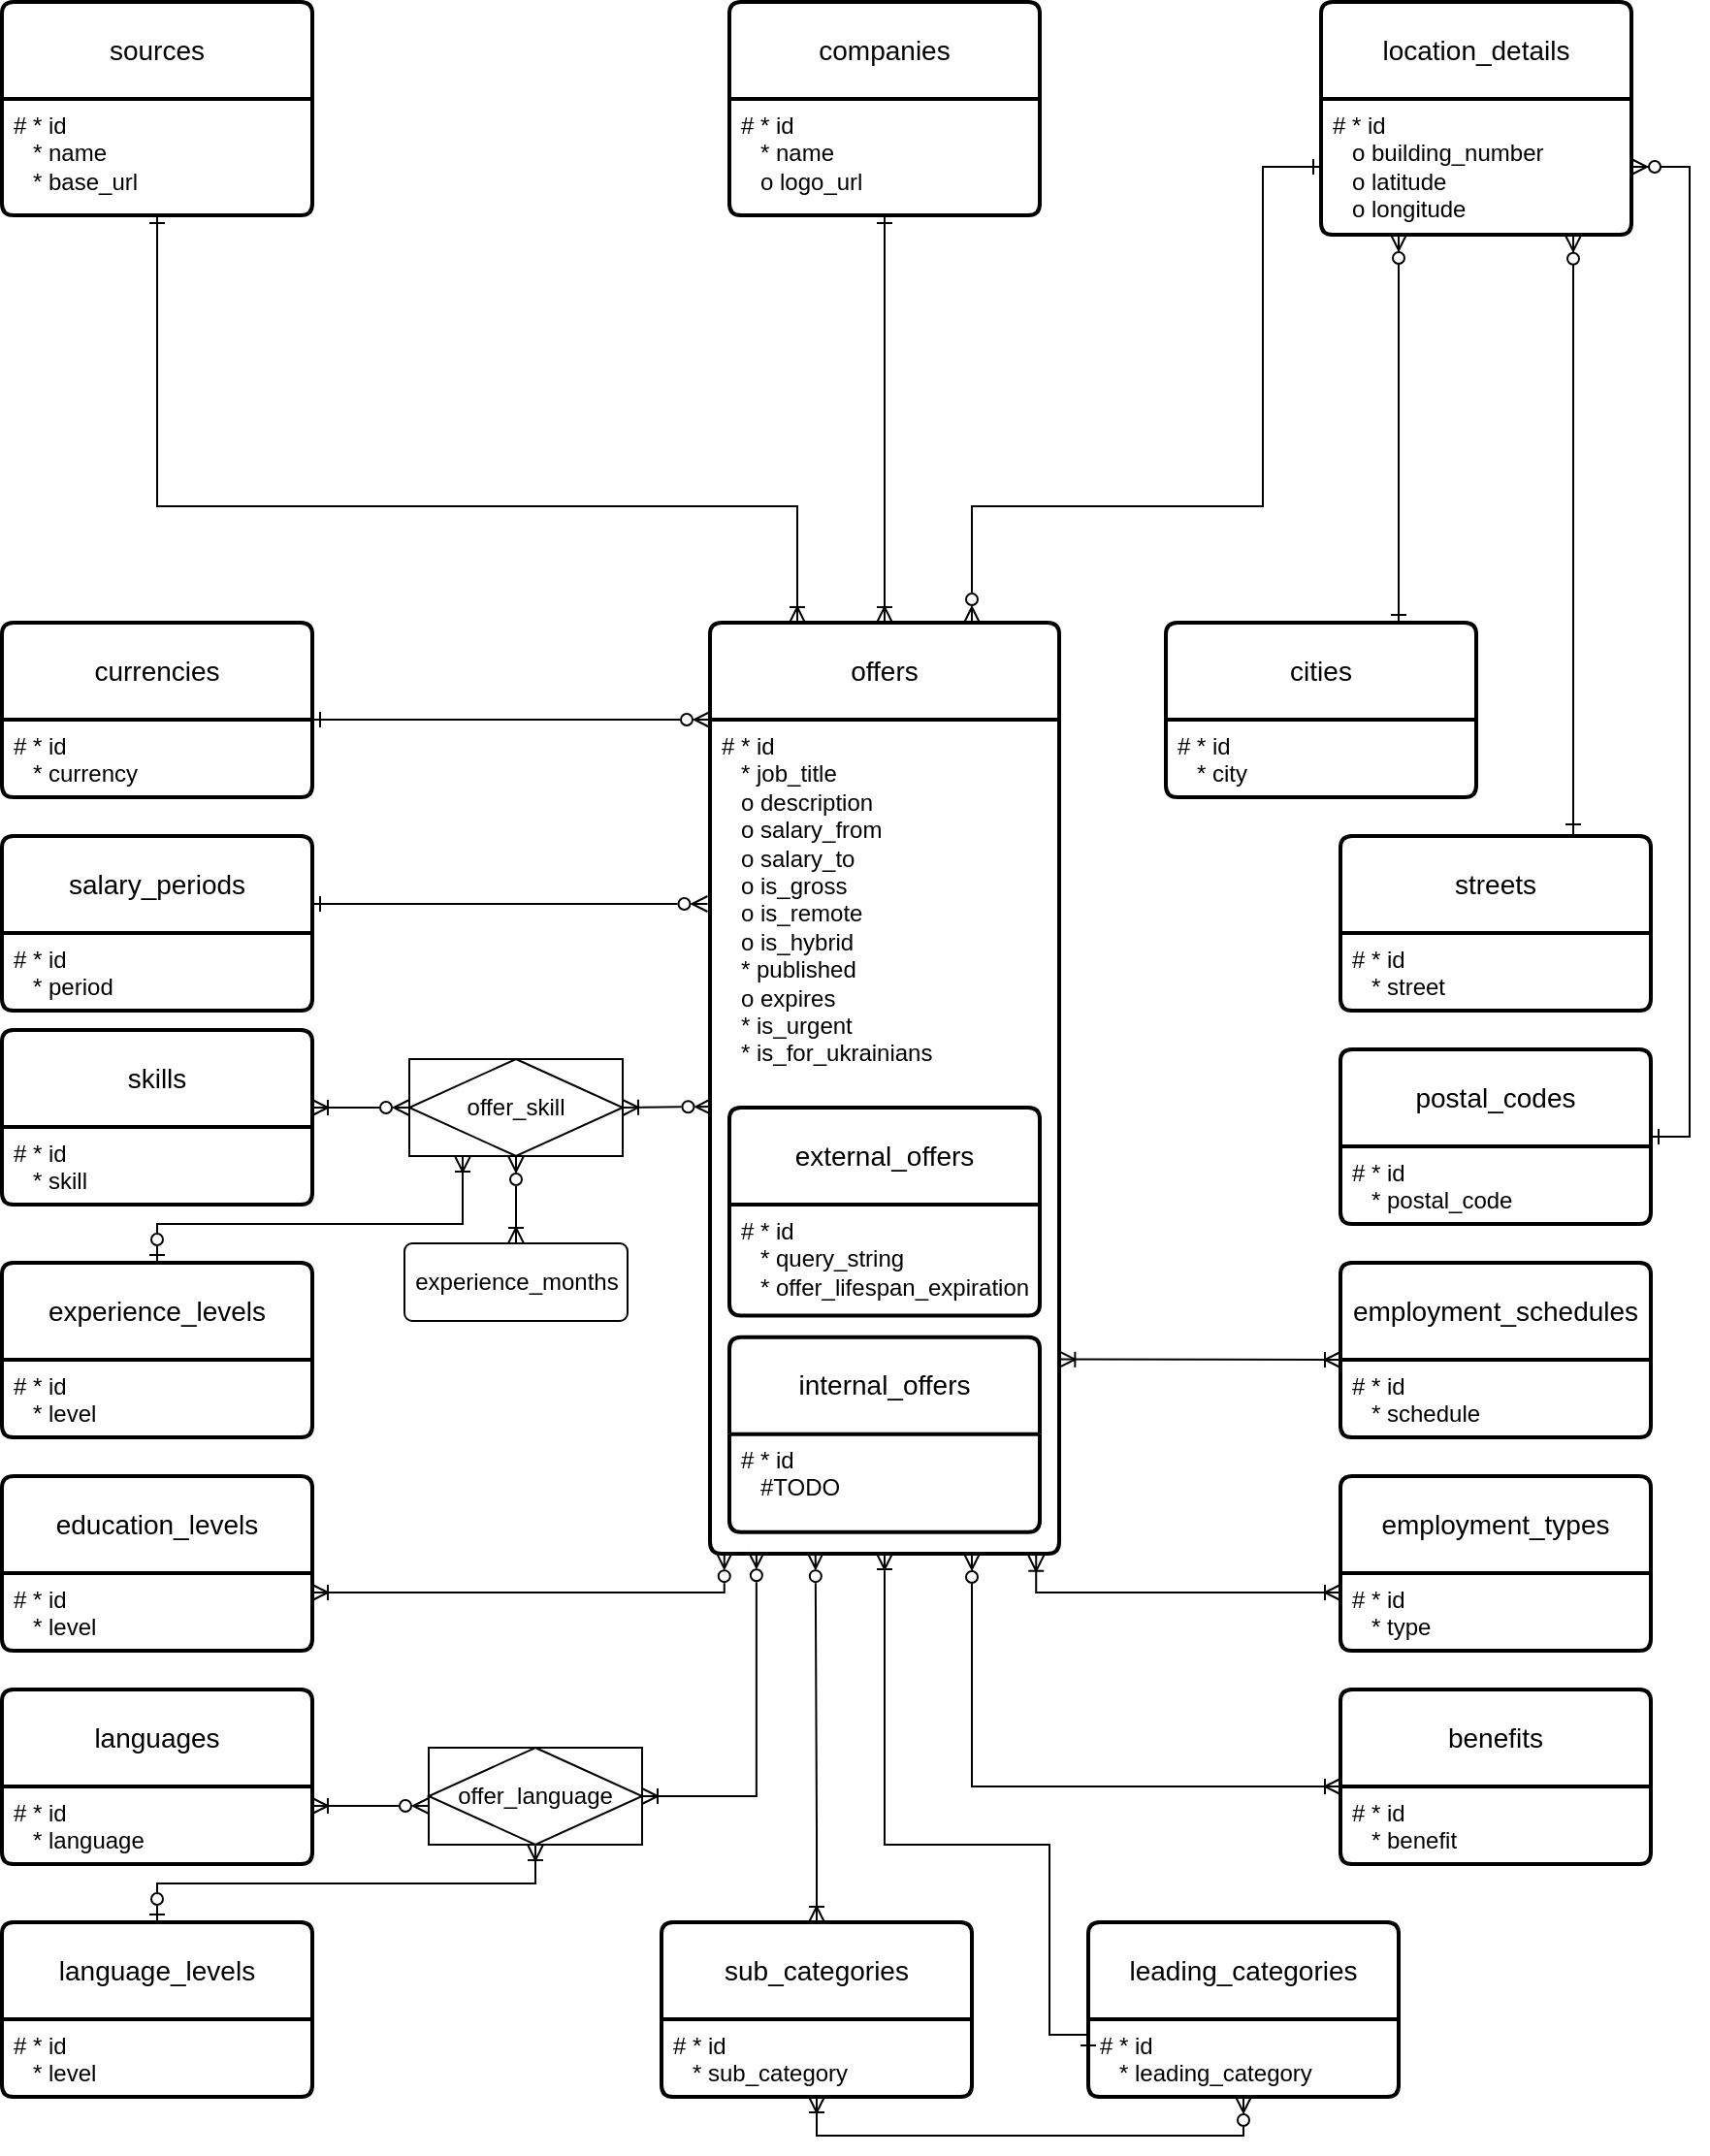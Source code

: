 <mxfile version="28.2.3">
  <diagram name="Strona-1" id="_6M75ooqKnDLT4tYcyIA">
    <mxGraphModel dx="475" dy="672" grid="1" gridSize="10" guides="1" tooltips="1" connect="1" arrows="1" fold="1" page="1" pageScale="1" pageWidth="827" pageHeight="1169" math="0" shadow="0">
      <root>
        <mxCell id="0" />
        <mxCell id="1" parent="0" />
        <mxCell id="-K2eB1AA9z9G4rPxQfK5-10" value="sources" style="swimlane;childLayout=stackLayout;horizontal=1;startSize=50;horizontalStack=0;rounded=1;fontSize=14;fontStyle=0;strokeWidth=2;resizeParent=0;resizeLast=1;shadow=0;dashed=0;align=center;arcSize=4;whiteSpace=wrap;html=1;" parent="1" vertex="1">
          <mxGeometry x="40" y="40" width="160" height="110" as="geometry" />
        </mxCell>
        <mxCell id="-K2eB1AA9z9G4rPxQfK5-11" value="# * id&lt;div&gt;&amp;nbsp; &amp;nbsp;* name&lt;/div&gt;&lt;div&gt;&amp;nbsp; &amp;nbsp;* base_url&lt;/div&gt;" style="align=left;strokeColor=none;fillColor=none;spacingLeft=4;spacingRight=4;fontSize=12;verticalAlign=top;resizable=0;rotatable=0;part=1;html=1;whiteSpace=wrap;" parent="-K2eB1AA9z9G4rPxQfK5-10" vertex="1">
          <mxGeometry y="50" width="160" height="60" as="geometry" />
        </mxCell>
        <mxCell id="-K2eB1AA9z9G4rPxQfK5-12" value="companies" style="swimlane;childLayout=stackLayout;horizontal=1;startSize=50;horizontalStack=0;rounded=1;fontSize=14;fontStyle=0;strokeWidth=2;resizeParent=0;resizeLast=1;shadow=0;dashed=0;align=center;arcSize=4;whiteSpace=wrap;html=1;" parent="1" vertex="1">
          <mxGeometry x="415" y="40" width="160" height="110" as="geometry" />
        </mxCell>
        <mxCell id="-K2eB1AA9z9G4rPxQfK5-13" value="# * id&lt;div&gt;&amp;nbsp; &amp;nbsp;* name&lt;/div&gt;&lt;div&gt;&amp;nbsp; &amp;nbsp;o logo_url&lt;/div&gt;" style="align=left;strokeColor=none;fillColor=none;spacingLeft=4;spacingRight=4;fontSize=12;verticalAlign=top;resizable=0;rotatable=0;part=1;html=1;whiteSpace=wrap;" parent="-K2eB1AA9z9G4rPxQfK5-12" vertex="1">
          <mxGeometry y="50" width="160" height="60" as="geometry" />
        </mxCell>
        <mxCell id="-K2eB1AA9z9G4rPxQfK5-14" value="currencies" style="swimlane;childLayout=stackLayout;horizontal=1;startSize=50;horizontalStack=0;rounded=1;fontSize=14;fontStyle=0;strokeWidth=2;resizeParent=0;resizeLast=1;shadow=0;dashed=0;align=center;arcSize=4;whiteSpace=wrap;html=1;" parent="1" vertex="1">
          <mxGeometry x="40" y="360" width="160" height="90" as="geometry" />
        </mxCell>
        <mxCell id="-K2eB1AA9z9G4rPxQfK5-15" value="# * id&lt;div&gt;&amp;nbsp; &amp;nbsp;* currency&lt;/div&gt;" style="align=left;strokeColor=none;fillColor=none;spacingLeft=4;spacingRight=4;fontSize=12;verticalAlign=top;resizable=0;rotatable=0;part=1;html=1;whiteSpace=wrap;" parent="-K2eB1AA9z9G4rPxQfK5-14" vertex="1">
          <mxGeometry y="50" width="160" height="40" as="geometry" />
        </mxCell>
        <mxCell id="-K2eB1AA9z9G4rPxQfK5-18" value="salary_periods" style="swimlane;childLayout=stackLayout;horizontal=1;startSize=50;horizontalStack=0;rounded=1;fontSize=14;fontStyle=0;strokeWidth=2;resizeParent=0;resizeLast=1;shadow=0;dashed=0;align=center;arcSize=4;whiteSpace=wrap;html=1;" parent="1" vertex="1">
          <mxGeometry x="40" y="470" width="160" height="90" as="geometry" />
        </mxCell>
        <mxCell id="-K2eB1AA9z9G4rPxQfK5-19" value="# * id&lt;div&gt;&amp;nbsp; &amp;nbsp;* period&lt;/div&gt;" style="align=left;strokeColor=none;fillColor=none;spacingLeft=4;spacingRight=4;fontSize=12;verticalAlign=top;resizable=0;rotatable=0;part=1;html=1;whiteSpace=wrap;" parent="-K2eB1AA9z9G4rPxQfK5-18" vertex="1">
          <mxGeometry y="50" width="160" height="40" as="geometry" />
        </mxCell>
        <mxCell id="-K2eB1AA9z9G4rPxQfK5-20" value="experience_levels" style="swimlane;childLayout=stackLayout;horizontal=1;startSize=50;horizontalStack=0;rounded=1;fontSize=14;fontStyle=0;strokeWidth=2;resizeParent=0;resizeLast=1;shadow=0;dashed=0;align=center;arcSize=4;whiteSpace=wrap;html=1;" parent="1" vertex="1">
          <mxGeometry x="40" y="690" width="160" height="90" as="geometry" />
        </mxCell>
        <mxCell id="-K2eB1AA9z9G4rPxQfK5-21" value="# * id&lt;div&gt;&amp;nbsp; &amp;nbsp;* level&lt;/div&gt;" style="align=left;strokeColor=none;fillColor=none;spacingLeft=4;spacingRight=4;fontSize=12;verticalAlign=top;resizable=0;rotatable=0;part=1;html=1;whiteSpace=wrap;" parent="-K2eB1AA9z9G4rPxQfK5-20" vertex="1">
          <mxGeometry y="50" width="160" height="40" as="geometry" />
        </mxCell>
        <mxCell id="-K2eB1AA9z9G4rPxQfK5-22" value="skills" style="swimlane;childLayout=stackLayout;horizontal=1;startSize=50;horizontalStack=0;rounded=1;fontSize=14;fontStyle=0;strokeWidth=2;resizeParent=0;resizeLast=1;shadow=0;dashed=0;align=center;arcSize=4;whiteSpace=wrap;html=1;" parent="1" vertex="1">
          <mxGeometry x="40" y="570" width="160" height="90" as="geometry" />
        </mxCell>
        <mxCell id="-K2eB1AA9z9G4rPxQfK5-23" value="# * id&lt;div&gt;&amp;nbsp; &amp;nbsp;* skill&lt;/div&gt;" style="align=left;strokeColor=none;fillColor=none;spacingLeft=4;spacingRight=4;fontSize=12;verticalAlign=top;resizable=0;rotatable=0;part=1;html=1;whiteSpace=wrap;" parent="-K2eB1AA9z9G4rPxQfK5-22" vertex="1">
          <mxGeometry y="50" width="160" height="40" as="geometry" />
        </mxCell>
        <mxCell id="-K2eB1AA9z9G4rPxQfK5-24" value="education_levels" style="swimlane;childLayout=stackLayout;horizontal=1;startSize=50;horizontalStack=0;rounded=1;fontSize=14;fontStyle=0;strokeWidth=2;resizeParent=0;resizeLast=1;shadow=0;dashed=0;align=center;arcSize=4;whiteSpace=wrap;html=1;" parent="1" vertex="1">
          <mxGeometry x="40" y="800" width="160" height="90" as="geometry" />
        </mxCell>
        <mxCell id="-K2eB1AA9z9G4rPxQfK5-25" value="# * id&lt;div&gt;&amp;nbsp; &amp;nbsp;* level&lt;span style=&quot;color: rgba(0, 0, 0, 0); font-family: monospace; font-size: 0px; text-wrap-mode: nowrap; background-color: transparent;&quot;&gt;%3CmxGraphModel%3E%3Croot%3E%3CmxCell%20id%3D%220%22%2F%3E%3CmxCell%20id%3D%221%22%20parent%3D%220%22%2F%3E%3CmxCell%20id%3D%222%22%20value%3D%22currencies%22%20style%3D%22swimlane%3BchildLayout%3DstackLayout%3Bhorizontal%3D1%3BstartSize%3D50%3BhorizontalStack%3D0%3Brounded%3D1%3BfontSize%3D14%3BfontStyle%3D0%3BstrokeWidth%3D2%3BresizeParent%3D0%3BresizeLast%3D1%3Bshadow%3D0%3Bdashed%3D0%3Balign%3Dcenter%3BarcSize%3D4%3BwhiteSpace%3Dwrap%3Bhtml%3D1%3B%22%20vertex%3D%221%22%20parent%3D%221%22%3E%3CmxGeometry%20x%3D%22220%22%20y%3D%22230%22%20width%3D%22160%22%20height%3D%2290%22%20as%3D%22geometry%22%2F%3E%3C%2FmxCell%3E%3CmxCell%20id%3D%223%22%20value%3D%22%23%20*%20id%26lt%3Bdiv%26gt%3B%26amp%3Bnbsp%3B%20%26amp%3Bnbsp%3B*%20currency%26lt%3B%2Fdiv%26gt%3B%22%20style%3D%22align%3Dleft%3BstrokeColor%3Dnone%3BfillColor%3Dnone%3BspacingLeft%3D4%3BspacingRight%3D4%3BfontSize%3D12%3BverticalAlign%3Dtop%3Bresizable%3D0%3Brotatable%3D0%3Bpart%3D1%3Bhtml%3D1%3BwhiteSpace%3Dwrap%3B%22%20vertex%3D%221%22%20parent%3D%222%22%3E%3CmxGeometry%20y%3D%2250%22%20width%3D%22160%22%20height%3D%2240%22%20as%3D%22geometry%22%2F%3E%3C%2FmxCell%3E%3C%2Froot%3E%3C%2FmxGraphModel%3E&lt;/span&gt;&lt;/div&gt;" style="align=left;strokeColor=none;fillColor=none;spacingLeft=4;spacingRight=4;fontSize=12;verticalAlign=top;resizable=0;rotatable=0;part=1;html=1;whiteSpace=wrap;" parent="-K2eB1AA9z9G4rPxQfK5-24" vertex="1">
          <mxGeometry y="50" width="160" height="40" as="geometry" />
        </mxCell>
        <mxCell id="-K2eB1AA9z9G4rPxQfK5-26" value="employment_types" style="swimlane;childLayout=stackLayout;horizontal=1;startSize=50;horizontalStack=0;rounded=1;fontSize=14;fontStyle=0;strokeWidth=2;resizeParent=0;resizeLast=1;shadow=0;dashed=0;align=center;arcSize=4;whiteSpace=wrap;html=1;" parent="1" vertex="1">
          <mxGeometry x="730" y="800" width="160" height="90" as="geometry" />
        </mxCell>
        <mxCell id="-K2eB1AA9z9G4rPxQfK5-27" value="# * id&lt;div&gt;&amp;nbsp; &amp;nbsp;* type&lt;/div&gt;" style="align=left;strokeColor=none;fillColor=none;spacingLeft=4;spacingRight=4;fontSize=12;verticalAlign=top;resizable=0;rotatable=0;part=1;html=1;whiteSpace=wrap;" parent="-K2eB1AA9z9G4rPxQfK5-26" vertex="1">
          <mxGeometry y="50" width="160" height="40" as="geometry" />
        </mxCell>
        <mxCell id="-K2eB1AA9z9G4rPxQfK5-28" value="benefits" style="swimlane;childLayout=stackLayout;horizontal=1;startSize=50;horizontalStack=0;rounded=1;fontSize=14;fontStyle=0;strokeWidth=2;resizeParent=0;resizeLast=1;shadow=0;dashed=0;align=center;arcSize=4;whiteSpace=wrap;html=1;" parent="1" vertex="1">
          <mxGeometry x="730" y="910" width="160" height="90" as="geometry" />
        </mxCell>
        <mxCell id="-K2eB1AA9z9G4rPxQfK5-29" value="# * id&lt;div&gt;&amp;nbsp; &amp;nbsp;* benefit&lt;/div&gt;" style="align=left;strokeColor=none;fillColor=none;spacingLeft=4;spacingRight=4;fontSize=12;verticalAlign=top;resizable=0;rotatable=0;part=1;html=1;whiteSpace=wrap;" parent="-K2eB1AA9z9G4rPxQfK5-28" vertex="1">
          <mxGeometry y="50" width="160" height="40" as="geometry" />
        </mxCell>
        <mxCell id="-K2eB1AA9z9G4rPxQfK5-30" value="languages" style="swimlane;childLayout=stackLayout;horizontal=1;startSize=50;horizontalStack=0;rounded=1;fontSize=14;fontStyle=0;strokeWidth=2;resizeParent=0;resizeLast=1;shadow=0;dashed=0;align=center;arcSize=4;whiteSpace=wrap;html=1;" parent="1" vertex="1">
          <mxGeometry x="40" y="910" width="160" height="90" as="geometry" />
        </mxCell>
        <mxCell id="-K2eB1AA9z9G4rPxQfK5-31" value="# * id&lt;div&gt;&amp;nbsp; &amp;nbsp;* language&lt;/div&gt;" style="align=left;strokeColor=none;fillColor=none;spacingLeft=4;spacingRight=4;fontSize=12;verticalAlign=top;resizable=0;rotatable=0;part=1;html=1;whiteSpace=wrap;" parent="-K2eB1AA9z9G4rPxQfK5-30" vertex="1">
          <mxGeometry y="50" width="160" height="40" as="geometry" />
        </mxCell>
        <mxCell id="-K2eB1AA9z9G4rPxQfK5-32" value="employment_schedules" style="swimlane;childLayout=stackLayout;horizontal=1;startSize=50;horizontalStack=0;rounded=1;fontSize=14;fontStyle=0;strokeWidth=2;resizeParent=0;resizeLast=1;shadow=0;dashed=0;align=center;arcSize=4;whiteSpace=wrap;html=1;" parent="1" vertex="1">
          <mxGeometry x="730" y="690" width="160" height="90" as="geometry" />
        </mxCell>
        <mxCell id="-K2eB1AA9z9G4rPxQfK5-33" value="# * id&lt;div&gt;&amp;nbsp; &amp;nbsp;* schedule&lt;/div&gt;" style="align=left;strokeColor=none;fillColor=none;spacingLeft=4;spacingRight=4;fontSize=12;verticalAlign=top;resizable=0;rotatable=0;part=1;html=1;whiteSpace=wrap;" parent="-K2eB1AA9z9G4rPxQfK5-32" vertex="1">
          <mxGeometry y="50" width="160" height="40" as="geometry" />
        </mxCell>
        <mxCell id="-K2eB1AA9z9G4rPxQfK5-34" value="location_details" style="swimlane;childLayout=stackLayout;horizontal=1;startSize=50;horizontalStack=0;rounded=1;fontSize=14;fontStyle=0;strokeWidth=2;resizeParent=0;resizeLast=1;shadow=0;dashed=0;align=center;arcSize=4;whiteSpace=wrap;html=1;" parent="1" vertex="1">
          <mxGeometry x="720" y="40" width="160" height="120" as="geometry" />
        </mxCell>
        <mxCell id="-K2eB1AA9z9G4rPxQfK5-35" value="# * id&lt;div&gt;&amp;nbsp; &amp;nbsp;o building_number&lt;/div&gt;&lt;div&gt;&lt;span style=&quot;background-color: transparent; color: light-dark(rgb(0, 0, 0), rgb(255, 255, 255));&quot;&gt;&amp;nbsp; &amp;nbsp;o latitude&lt;/span&gt;&lt;/div&gt;&lt;div&gt;&amp;nbsp; &amp;nbsp;o longitude&lt;/div&gt;&lt;div&gt;&lt;br&gt;&lt;/div&gt;" style="align=left;strokeColor=none;fillColor=none;spacingLeft=4;spacingRight=4;fontSize=12;verticalAlign=top;resizable=0;rotatable=0;part=1;html=1;whiteSpace=wrap;" parent="-K2eB1AA9z9G4rPxQfK5-34" vertex="1">
          <mxGeometry y="50" width="160" height="70" as="geometry" />
        </mxCell>
        <mxCell id="-K2eB1AA9z9G4rPxQfK5-42" value="" style="group" parent="1" vertex="1" connectable="0">
          <mxGeometry x="405" y="360" width="180" height="480" as="geometry" />
        </mxCell>
        <mxCell id="-K2eB1AA9z9G4rPxQfK5-36" value="offers" style="swimlane;childLayout=stackLayout;horizontal=1;startSize=50;horizontalStack=0;rounded=1;fontSize=14;fontStyle=0;strokeWidth=2;resizeParent=0;resizeLast=1;shadow=0;dashed=0;align=center;arcSize=4;whiteSpace=wrap;html=1;" parent="-K2eB1AA9z9G4rPxQfK5-42" vertex="1">
          <mxGeometry width="180" height="480" as="geometry" />
        </mxCell>
        <mxCell id="-K2eB1AA9z9G4rPxQfK5-37" value="# * id&lt;div&gt;&amp;nbsp; &amp;nbsp;* job_title&lt;/div&gt;&lt;div&gt;&amp;nbsp; &amp;nbsp;o description&lt;/div&gt;&lt;div&gt;&amp;nbsp; &amp;nbsp;o salary_from&lt;/div&gt;&lt;div&gt;&amp;nbsp; &amp;nbsp;o salary_to&lt;/div&gt;&lt;div&gt;&amp;nbsp; &amp;nbsp;o is_gross&lt;/div&gt;&lt;div&gt;&amp;nbsp; &amp;nbsp;o is_remote&lt;/div&gt;&lt;div&gt;&amp;nbsp; &amp;nbsp;o is_hybrid&lt;/div&gt;&lt;div&gt;&lt;span style=&quot;background-color: transparent; color: light-dark(rgb(0, 0, 0), rgb(255, 255, 255));&quot;&gt;&amp;nbsp; &amp;nbsp;* published&lt;/span&gt;&lt;/div&gt;&lt;div&gt;&amp;nbsp; &amp;nbsp;o expires&lt;/div&gt;&lt;div&gt;&amp;nbsp; &amp;nbsp;* is_urgent&lt;/div&gt;&lt;div&gt;&amp;nbsp; &amp;nbsp;* is_for_ukrainians&lt;/div&gt;" style="align=left;strokeColor=none;fillColor=none;spacingLeft=4;spacingRight=4;fontSize=12;verticalAlign=top;resizable=0;rotatable=0;part=1;html=1;whiteSpace=wrap;" parent="-K2eB1AA9z9G4rPxQfK5-36" vertex="1">
          <mxGeometry y="50" width="180" height="430" as="geometry" />
        </mxCell>
        <mxCell id="-K2eB1AA9z9G4rPxQfK5-38" value="external_offers" style="swimlane;childLayout=stackLayout;horizontal=1;startSize=50;horizontalStack=0;rounded=1;fontSize=14;fontStyle=0;strokeWidth=2;resizeParent=0;resizeLast=1;shadow=0;dashed=0;align=center;arcSize=4;whiteSpace=wrap;html=1;" parent="-K2eB1AA9z9G4rPxQfK5-42" vertex="1">
          <mxGeometry x="10" y="250" width="160" height="107.21" as="geometry" />
        </mxCell>
        <mxCell id="-K2eB1AA9z9G4rPxQfK5-39" value="# * id&lt;div&gt;&amp;nbsp; &amp;nbsp;* query_string&lt;/div&gt;&lt;div&gt;&amp;nbsp; &amp;nbsp;* offer_lifespan_expiration&lt;/div&gt;" style="align=left;strokeColor=none;fillColor=none;spacingLeft=4;spacingRight=4;fontSize=12;verticalAlign=top;resizable=0;rotatable=0;part=1;html=1;whiteSpace=wrap;" parent="-K2eB1AA9z9G4rPxQfK5-38" vertex="1">
          <mxGeometry y="50" width="160" height="57.21" as="geometry" />
        </mxCell>
        <mxCell id="-K2eB1AA9z9G4rPxQfK5-40" value="internal_offers" style="swimlane;childLayout=stackLayout;horizontal=1;startSize=50;horizontalStack=0;rounded=1;fontSize=14;fontStyle=0;strokeWidth=2;resizeParent=0;resizeLast=1;shadow=0;dashed=0;align=center;arcSize=4;whiteSpace=wrap;html=1;" parent="-K2eB1AA9z9G4rPxQfK5-42" vertex="1">
          <mxGeometry x="10" y="368.372" width="160" height="100.465" as="geometry" />
        </mxCell>
        <mxCell id="-K2eB1AA9z9G4rPxQfK5-41" value="# * id&lt;div&gt;&amp;nbsp; &amp;nbsp;#TODO&lt;/div&gt;" style="align=left;strokeColor=none;fillColor=none;spacingLeft=4;spacingRight=4;fontSize=12;verticalAlign=top;resizable=0;rotatable=0;part=1;html=1;whiteSpace=wrap;" parent="-K2eB1AA9z9G4rPxQfK5-40" vertex="1">
          <mxGeometry y="50" width="160" height="50.465" as="geometry" />
        </mxCell>
        <mxCell id="-K2eB1AA9z9G4rPxQfK5-43" value="" style="edgeStyle=elbowEdgeStyle;fontSize=12;html=1;endArrow=ERoneToMany;rounded=0;elbow=vertical;entryX=0.25;entryY=0;entryDx=0;entryDy=0;startArrow=ERone;startFill=0;" parent="1" source="-K2eB1AA9z9G4rPxQfK5-11" target="-K2eB1AA9z9G4rPxQfK5-36" edge="1">
          <mxGeometry width="100" height="100" relative="1" as="geometry">
            <mxPoint x="500" y="480" as="sourcePoint" />
            <mxPoint x="340" y="280" as="targetPoint" />
            <Array as="points">
              <mxPoint x="240" y="300" />
            </Array>
          </mxGeometry>
        </mxCell>
        <mxCell id="-K2eB1AA9z9G4rPxQfK5-44" value="" style="edgeStyle=elbowEdgeStyle;fontSize=12;html=1;endArrow=ERoneToMany;rounded=0;elbow=vertical;exitX=0.5;exitY=1;exitDx=0;exitDy=0;entryX=0.5;entryY=0;entryDx=0;entryDy=0;startArrow=ERone;startFill=0;" parent="1" source="-K2eB1AA9z9G4rPxQfK5-13" target="-K2eB1AA9z9G4rPxQfK5-36" edge="1">
          <mxGeometry width="100" height="100" relative="1" as="geometry">
            <mxPoint x="475" y="300" as="sourcePoint" />
            <mxPoint x="575" y="200" as="targetPoint" />
          </mxGeometry>
        </mxCell>
        <mxCell id="-K2eB1AA9z9G4rPxQfK5-45" value="" style="edgeStyle=elbowEdgeStyle;fontSize=12;html=1;endArrow=ERzeroToMany;rounded=0;elbow=vertical;entryX=0;entryY=0;entryDx=0;entryDy=0;endFill=0;startArrow=ERone;startFill=0;" parent="1" target="-K2eB1AA9z9G4rPxQfK5-37" edge="1">
          <mxGeometry width="100" height="100" relative="1" as="geometry">
            <mxPoint x="200" y="410" as="sourcePoint" />
            <mxPoint x="305" y="435" as="targetPoint" />
            <Array as="points">
              <mxPoint x="280" y="410" />
            </Array>
          </mxGeometry>
        </mxCell>
        <mxCell id="-K2eB1AA9z9G4rPxQfK5-47" value="" style="edgeStyle=elbowEdgeStyle;fontSize=12;html=1;endArrow=ERzeroToMany;rounded=0;elbow=vertical;endFill=0;entryX=-0.007;entryY=0.22;entryDx=0;entryDy=0;entryPerimeter=0;startArrow=ERone;startFill=0;" parent="1" target="-K2eB1AA9z9G4rPxQfK5-37" edge="1">
          <mxGeometry width="100" height="100" relative="1" as="geometry">
            <mxPoint x="200" y="505" as="sourcePoint" />
            <mxPoint x="290" y="520" as="targetPoint" />
            <Array as="points">
              <mxPoint x="250" y="505" />
            </Array>
          </mxGeometry>
        </mxCell>
        <mxCell id="-K2eB1AA9z9G4rPxQfK5-48" value="" style="edgeStyle=orthogonalEdgeStyle;fontSize=12;html=1;endArrow=ERzeroToMany;rounded=0;elbow=vertical;entryX=0.75;entryY=0;entryDx=0;entryDy=0;endFill=0;exitX=0;exitY=0.5;exitDx=0;exitDy=0;startArrow=ERone;startFill=0;" parent="1" source="-K2eB1AA9z9G4rPxQfK5-35" target="-K2eB1AA9z9G4rPxQfK5-36" edge="1">
          <mxGeometry width="100" height="100" relative="1" as="geometry">
            <mxPoint x="680" y="120" as="sourcePoint" />
            <mxPoint x="700" y="490" as="targetPoint" />
            <Array as="points">
              <mxPoint x="690" y="125" />
              <mxPoint x="690" y="300" />
              <mxPoint x="540" y="300" />
            </Array>
          </mxGeometry>
        </mxCell>
        <mxCell id="-K2eB1AA9z9G4rPxQfK5-50" value="" style="edgeStyle=elbowEdgeStyle;fontSize=12;html=1;endArrow=ERzeroToMany;startArrow=ERoneToMany;rounded=0;elbow=vertical;startFill=0;endFill=0;exitX=1;exitY=0.5;exitDx=0;exitDy=0;entryX=0.004;entryY=0.462;entryDx=0;entryDy=0;entryPerimeter=0;" parent="1" target="-K2eB1AA9z9G4rPxQfK5-37" edge="1" source="hIOnwlDYNmpGiW6pYWNJ-4">
          <mxGeometry width="100" height="100" relative="1" as="geometry">
            <mxPoint x="270" y="600" as="sourcePoint" />
            <mxPoint x="400" y="610" as="targetPoint" />
            <Array as="points" />
          </mxGeometry>
        </mxCell>
        <mxCell id="-K2eB1AA9z9G4rPxQfK5-51" value="" style="edgeStyle=elbowEdgeStyle;fontSize=12;html=1;endArrow=ERoneToMany;startArrow=ERzeroToOne;rounded=0;elbow=vertical;entryX=0.25;entryY=1;entryDx=0;entryDy=0;startFill=0;endFill=0;exitX=0.5;exitY=0;exitDx=0;exitDy=0;" parent="1" edge="1" target="hIOnwlDYNmpGiW6pYWNJ-4" source="-K2eB1AA9z9G4rPxQfK5-20">
          <mxGeometry width="100" height="100" relative="1" as="geometry">
            <mxPoint x="200" y="720" as="sourcePoint" />
            <mxPoint x="305" y="720" as="targetPoint" />
            <Array as="points">
              <mxPoint x="200" y="670" />
            </Array>
          </mxGeometry>
        </mxCell>
        <mxCell id="-K2eB1AA9z9G4rPxQfK5-52" value="" style="edgeStyle=elbowEdgeStyle;fontSize=12;html=1;endArrow=ERzeroToMany;startArrow=ERoneToMany;rounded=0;elbow=vertical;startFill=0;endFill=0;entryX=0.041;entryY=0.999;entryDx=0;entryDy=0;entryPerimeter=0;" parent="1" edge="1" target="-K2eB1AA9z9G4rPxQfK5-37">
          <mxGeometry width="100" height="100" relative="1" as="geometry">
            <mxPoint x="200" y="860" as="sourcePoint" />
            <mxPoint x="315" y="840" as="targetPoint" />
            <Array as="points">
              <mxPoint x="350" y="860" />
            </Array>
          </mxGeometry>
        </mxCell>
        <mxCell id="-K2eB1AA9z9G4rPxQfK5-53" value="" style="edgeStyle=elbowEdgeStyle;fontSize=12;html=1;endArrow=ERzeroToMany;startArrow=ERoneToMany;rounded=0;elbow=vertical;entryX=0.133;entryY=0.998;entryDx=0;entryDy=0;startFill=0;endFill=0;entryPerimeter=0;exitX=1;exitY=0.5;exitDx=0;exitDy=0;" parent="1" target="-K2eB1AA9z9G4rPxQfK5-37" edge="1" source="hIOnwlDYNmpGiW6pYWNJ-9">
          <mxGeometry width="100" height="100" relative="1" as="geometry">
            <mxPoint x="370" y="960" as="sourcePoint" />
            <mxPoint x="350" y="900" as="targetPoint" />
            <Array as="points">
              <mxPoint x="450" y="965" />
            </Array>
          </mxGeometry>
        </mxCell>
        <mxCell id="-K2eB1AA9z9G4rPxQfK5-56" value="" style="edgeStyle=elbowEdgeStyle;fontSize=12;html=1;endArrow=ERoneToMany;startArrow=ERoneToMany;rounded=0;elbow=vertical;exitX=0.934;exitY=1.002;exitDx=0;exitDy=0;startFill=0;endFill=0;exitPerimeter=0;" parent="1" source="-K2eB1AA9z9G4rPxQfK5-37" edge="1">
          <mxGeometry width="100" height="100" relative="1" as="geometry">
            <mxPoint x="620" y="850.0" as="sourcePoint" />
            <mxPoint x="730" y="860" as="targetPoint" />
            <Array as="points">
              <mxPoint x="590" y="860" />
            </Array>
          </mxGeometry>
        </mxCell>
        <mxCell id="-K2eB1AA9z9G4rPxQfK5-58" value="" style="edgeStyle=elbowEdgeStyle;fontSize=12;html=1;endArrow=ERoneToMany;startArrow=ERzeroToMany;rounded=0;elbow=vertical;exitX=0.75;exitY=1;exitDx=0;exitDy=0;startFill=0;endFill=0;" parent="1" source="-K2eB1AA9z9G4rPxQfK5-37" edge="1">
          <mxGeometry width="100" height="100" relative="1" as="geometry">
            <mxPoint x="620.0" y="603.42" as="sourcePoint" />
            <mxPoint x="730" y="960" as="targetPoint" />
            <Array as="points">
              <mxPoint x="630" y="960" />
            </Array>
          </mxGeometry>
        </mxCell>
        <mxCell id="-K2eB1AA9z9G4rPxQfK5-61" value="" style="edgeStyle=elbowEdgeStyle;fontSize=12;html=1;endArrow=ERoneToMany;startArrow=ERoneToMany;rounded=0;elbow=vertical;startFill=0;endFill=0;entryX=0;entryY=0;entryDx=0;entryDy=0;exitX=1.001;exitY=0.767;exitDx=0;exitDy=0;exitPerimeter=0;" parent="1" source="-K2eB1AA9z9G4rPxQfK5-37" target="-K2eB1AA9z9G4rPxQfK5-33" edge="1">
          <mxGeometry width="100" height="100" relative="1" as="geometry">
            <mxPoint x="588" y="740" as="sourcePoint" />
            <mxPoint x="710" y="750" as="targetPoint" />
            <Array as="points">
              <mxPoint x="650" y="740" />
            </Array>
          </mxGeometry>
        </mxCell>
        <mxCell id="-K2eB1AA9z9G4rPxQfK5-62" value="cities" style="swimlane;childLayout=stackLayout;horizontal=1;startSize=50;horizontalStack=0;rounded=1;fontSize=14;fontStyle=0;strokeWidth=2;resizeParent=0;resizeLast=1;shadow=0;dashed=0;align=center;arcSize=4;whiteSpace=wrap;html=1;" parent="1" vertex="1">
          <mxGeometry x="640" y="360" width="160" height="90" as="geometry" />
        </mxCell>
        <mxCell id="-K2eB1AA9z9G4rPxQfK5-63" value="# * id&lt;div&gt;&amp;nbsp; &amp;nbsp;* city&lt;/div&gt;" style="align=left;strokeColor=none;fillColor=none;spacingLeft=4;spacingRight=4;fontSize=12;verticalAlign=top;resizable=0;rotatable=0;part=1;html=1;whiteSpace=wrap;" parent="-K2eB1AA9z9G4rPxQfK5-62" vertex="1">
          <mxGeometry y="50" width="160" height="40" as="geometry" />
        </mxCell>
        <mxCell id="-K2eB1AA9z9G4rPxQfK5-64" value="streets" style="swimlane;childLayout=stackLayout;horizontal=1;startSize=50;horizontalStack=0;rounded=1;fontSize=14;fontStyle=0;strokeWidth=2;resizeParent=0;resizeLast=1;shadow=0;dashed=0;align=center;arcSize=4;whiteSpace=wrap;html=1;" parent="1" vertex="1">
          <mxGeometry x="730" y="470" width="160" height="90" as="geometry" />
        </mxCell>
        <mxCell id="-K2eB1AA9z9G4rPxQfK5-65" value="# * id&lt;div&gt;&amp;nbsp; &amp;nbsp;* street&lt;/div&gt;" style="align=left;strokeColor=none;fillColor=none;spacingLeft=4;spacingRight=4;fontSize=12;verticalAlign=top;resizable=0;rotatable=0;part=1;html=1;whiteSpace=wrap;" parent="-K2eB1AA9z9G4rPxQfK5-64" vertex="1">
          <mxGeometry y="50" width="160" height="40" as="geometry" />
        </mxCell>
        <mxCell id="-K2eB1AA9z9G4rPxQfK5-66" value="postal_codes" style="swimlane;childLayout=stackLayout;horizontal=1;startSize=50;horizontalStack=0;rounded=1;fontSize=14;fontStyle=0;strokeWidth=2;resizeParent=0;resizeLast=1;shadow=0;dashed=0;align=center;arcSize=4;whiteSpace=wrap;html=1;" parent="1" vertex="1">
          <mxGeometry x="730" y="580" width="160" height="90" as="geometry" />
        </mxCell>
        <mxCell id="-K2eB1AA9z9G4rPxQfK5-67" value="# * id&lt;div&gt;&amp;nbsp; &amp;nbsp;* postal_code&lt;/div&gt;" style="align=left;strokeColor=none;fillColor=none;spacingLeft=4;spacingRight=4;fontSize=12;verticalAlign=top;resizable=0;rotatable=0;part=1;html=1;whiteSpace=wrap;" parent="-K2eB1AA9z9G4rPxQfK5-66" vertex="1">
          <mxGeometry y="50" width="160" height="40" as="geometry" />
        </mxCell>
        <mxCell id="-K2eB1AA9z9G4rPxQfK5-68" value="" style="edgeStyle=elbowEdgeStyle;fontSize=12;html=1;endArrow=ERzeroToMany;endFill=1;rounded=0;elbow=vertical;exitX=0.75;exitY=0;exitDx=0;exitDy=0;entryX=0.25;entryY=1;entryDx=0;entryDy=0;startArrow=ERone;startFill=0;" parent="1" source="-K2eB1AA9z9G4rPxQfK5-62" target="-K2eB1AA9z9G4rPxQfK5-35" edge="1">
          <mxGeometry width="100" height="100" relative="1" as="geometry">
            <mxPoint x="830" y="320" as="sourcePoint" />
            <mxPoint x="910" y="230" as="targetPoint" />
          </mxGeometry>
        </mxCell>
        <mxCell id="-K2eB1AA9z9G4rPxQfK5-71" value="" style="edgeStyle=orthogonalEdgeStyle;fontSize=12;html=1;endArrow=ERzeroToMany;endFill=1;rounded=0;elbow=horizontal;entryX=0.804;entryY=1.005;entryDx=0;entryDy=0;entryPerimeter=0;startArrow=ERone;startFill=0;" parent="1" edge="1">
          <mxGeometry width="100" height="100" relative="1" as="geometry">
            <mxPoint x="850" y="460" as="sourcePoint" />
            <mxPoint x="850.0" y="160.35" as="targetPoint" />
            <Array as="points">
              <mxPoint x="850" y="470" />
            </Array>
          </mxGeometry>
        </mxCell>
        <mxCell id="-K2eB1AA9z9G4rPxQfK5-72" value="" style="edgeStyle=orthogonalEdgeStyle;fontSize=12;html=1;endArrow=ERzeroToMany;endFill=1;rounded=0;elbow=vertical;exitX=1;exitY=0.5;exitDx=0;exitDy=0;entryX=1;entryY=0.5;entryDx=0;entryDy=0;startArrow=ERone;startFill=0;" parent="1" source="-K2eB1AA9z9G4rPxQfK5-66" target="-K2eB1AA9z9G4rPxQfK5-35" edge="1">
          <mxGeometry width="100" height="100" relative="1" as="geometry">
            <mxPoint x="860" y="570" as="sourcePoint" />
            <mxPoint x="860" y="260" as="targetPoint" />
            <Array as="points">
              <mxPoint x="910" y="625" />
              <mxPoint x="910" y="125" />
            </Array>
          </mxGeometry>
        </mxCell>
        <mxCell id="QkZVk7pYZjU9lQ2U9qkY-1" value="leading_categories" style="swimlane;childLayout=stackLayout;horizontal=1;startSize=50;horizontalStack=0;rounded=1;fontSize=14;fontStyle=0;strokeWidth=2;resizeParent=0;resizeLast=1;shadow=0;dashed=0;align=center;arcSize=4;whiteSpace=wrap;html=1;" parent="1" vertex="1">
          <mxGeometry x="600" y="1030" width="160" height="90" as="geometry" />
        </mxCell>
        <mxCell id="QkZVk7pYZjU9lQ2U9qkY-2" value="# * id&lt;br&gt;&amp;nbsp; &amp;nbsp;* leading_category" style="align=left;strokeColor=none;fillColor=none;spacingLeft=4;spacingRight=4;fontSize=12;verticalAlign=top;resizable=0;rotatable=0;part=1;html=1;whiteSpace=wrap;" parent="QkZVk7pYZjU9lQ2U9qkY-1" vertex="1">
          <mxGeometry y="50" width="160" height="40" as="geometry" />
        </mxCell>
        <mxCell id="QkZVk7pYZjU9lQ2U9qkY-3" value="sub_categories" style="swimlane;childLayout=stackLayout;horizontal=1;startSize=50;horizontalStack=0;rounded=1;fontSize=14;fontStyle=0;strokeWidth=2;resizeParent=0;resizeLast=1;shadow=0;dashed=0;align=center;arcSize=4;whiteSpace=wrap;html=1;" parent="1" vertex="1">
          <mxGeometry x="380" y="1030" width="160" height="90" as="geometry" />
        </mxCell>
        <mxCell id="QkZVk7pYZjU9lQ2U9qkY-4" value="# * id&lt;br&gt;&amp;nbsp; &amp;nbsp;* sub_category" style="align=left;strokeColor=none;fillColor=none;spacingLeft=4;spacingRight=4;fontSize=12;verticalAlign=top;resizable=0;rotatable=0;part=1;html=1;whiteSpace=wrap;" parent="QkZVk7pYZjU9lQ2U9qkY-3" vertex="1">
          <mxGeometry y="50" width="160" height="40" as="geometry" />
        </mxCell>
        <mxCell id="QkZVk7pYZjU9lQ2U9qkY-5" style="edgeStyle=orthogonalEdgeStyle;rounded=0;orthogonalLoop=1;jettySize=auto;html=1;exitX=0;exitY=0.75;exitDx=0;exitDy=0;entryX=0.5;entryY=1;entryDx=0;entryDy=0;endArrow=ERoneToMany;endFill=0;startArrow=ERone;startFill=0;" parent="1" source="QkZVk7pYZjU9lQ2U9qkY-1" target="-K2eB1AA9z9G4rPxQfK5-37" edge="1">
          <mxGeometry relative="1" as="geometry">
            <Array as="points">
              <mxPoint x="600" y="1088" />
              <mxPoint x="580" y="1088" />
              <mxPoint x="580" y="990" />
              <mxPoint x="495" y="990" />
            </Array>
          </mxGeometry>
        </mxCell>
        <mxCell id="im6sL6hVuA0kp8l8Y_wb-3" style="edgeStyle=orthogonalEdgeStyle;rounded=0;orthogonalLoop=1;jettySize=auto;html=1;exitX=0.5;exitY=1;exitDx=0;exitDy=0;entryX=0.5;entryY=1;entryDx=0;entryDy=0;startArrow=ERoneToMany;startFill=0;endArrow=ERzeroToMany;endFill=0;" parent="1" source="QkZVk7pYZjU9lQ2U9qkY-4" target="QkZVk7pYZjU9lQ2U9qkY-2" edge="1">
          <mxGeometry relative="1" as="geometry" />
        </mxCell>
        <mxCell id="im6sL6hVuA0kp8l8Y_wb-4" value="language_levels" style="swimlane;childLayout=stackLayout;horizontal=1;startSize=50;horizontalStack=0;rounded=1;fontSize=14;fontStyle=0;strokeWidth=2;resizeParent=0;resizeLast=1;shadow=0;dashed=0;align=center;arcSize=4;whiteSpace=wrap;html=1;" parent="1" vertex="1">
          <mxGeometry x="40" y="1030" width="160" height="90" as="geometry" />
        </mxCell>
        <mxCell id="im6sL6hVuA0kp8l8Y_wb-5" value="# * id&lt;div&gt;&amp;nbsp; &amp;nbsp;* level&lt;/div&gt;" style="align=left;strokeColor=none;fillColor=none;spacingLeft=4;spacingRight=4;fontSize=12;verticalAlign=top;resizable=0;rotatable=0;part=1;html=1;whiteSpace=wrap;" parent="im6sL6hVuA0kp8l8Y_wb-4" vertex="1">
          <mxGeometry y="50" width="160" height="40" as="geometry" />
        </mxCell>
        <mxCell id="hIOnwlDYNmpGiW6pYWNJ-1" value="" style="edgeStyle=elbowEdgeStyle;fontSize=12;html=1;endArrow=ERoneToMany;startArrow=ERzeroToOne;rounded=0;elbow=vertical;entryX=0.5;entryY=1;entryDx=0;entryDy=0;startFill=0;endFill=0;exitX=0.5;exitY=0;exitDx=0;exitDy=0;" edge="1" parent="1" source="im6sL6hVuA0kp8l8Y_wb-4" target="hIOnwlDYNmpGiW6pYWNJ-9">
          <mxGeometry width="100" height="100" relative="1" as="geometry">
            <mxPoint x="120" y="1020" as="sourcePoint" />
            <mxPoint x="130" y="1030" as="targetPoint" />
            <Array as="points" />
          </mxGeometry>
        </mxCell>
        <mxCell id="hIOnwlDYNmpGiW6pYWNJ-3" value="" style="edgeStyle=elbowEdgeStyle;fontSize=12;html=1;endArrow=ERzeroToMany;startArrow=ERoneToMany;rounded=0;elbow=vertical;entryX=0.302;entryY=0.999;entryDx=0;entryDy=0;startFill=0;endFill=0;entryPerimeter=0;exitX=0.5;exitY=0;exitDx=0;exitDy=0;" edge="1" parent="1" source="QkZVk7pYZjU9lQ2U9qkY-3" target="-K2eB1AA9z9G4rPxQfK5-37">
          <mxGeometry width="100" height="100" relative="1" as="geometry">
            <mxPoint x="370" y="981" as="sourcePoint" />
            <mxPoint x="499" y="860" as="targetPoint" />
            <Array as="points">
              <mxPoint x="420" y="981" />
            </Array>
          </mxGeometry>
        </mxCell>
        <mxCell id="hIOnwlDYNmpGiW6pYWNJ-4" value="offer_skill" style="shape=associativeEntity;whiteSpace=wrap;html=1;align=center;" vertex="1" parent="1">
          <mxGeometry x="250" y="585" width="110" height="50" as="geometry" />
        </mxCell>
        <mxCell id="hIOnwlDYNmpGiW6pYWNJ-6" value="" style="edgeStyle=elbowEdgeStyle;fontSize=12;html=1;endArrow=ERzeroToMany;startArrow=ERoneToMany;rounded=0;elbow=vertical;startFill=0;endFill=0;entryX=0;entryY=0.5;entryDx=0;entryDy=0;" edge="1" parent="1" target="hIOnwlDYNmpGiW6pYWNJ-4">
          <mxGeometry width="100" height="100" relative="1" as="geometry">
            <mxPoint x="200" y="610" as="sourcePoint" />
            <mxPoint x="310" y="620" as="targetPoint" />
            <Array as="points">
              <mxPoint x="210" y="610" />
            </Array>
          </mxGeometry>
        </mxCell>
        <mxCell id="hIOnwlDYNmpGiW6pYWNJ-8" style="edgeStyle=orthogonalEdgeStyle;rounded=0;orthogonalLoop=1;jettySize=auto;html=1;exitX=0.5;exitY=0;exitDx=0;exitDy=0;entryX=0.5;entryY=1;entryDx=0;entryDy=0;endArrow=ERzeroToMany;endFill=0;startArrow=ERoneToMany;startFill=0;" edge="1" parent="1" source="hIOnwlDYNmpGiW6pYWNJ-7" target="hIOnwlDYNmpGiW6pYWNJ-4">
          <mxGeometry relative="1" as="geometry" />
        </mxCell>
        <mxCell id="hIOnwlDYNmpGiW6pYWNJ-7" value="experience_months" style="rounded=1;arcSize=10;whiteSpace=wrap;html=1;align=center;" vertex="1" parent="1">
          <mxGeometry x="247.5" y="680" width="115" height="40" as="geometry" />
        </mxCell>
        <mxCell id="hIOnwlDYNmpGiW6pYWNJ-9" value="offer_language" style="shape=associativeEntity;whiteSpace=wrap;html=1;align=center;" vertex="1" parent="1">
          <mxGeometry x="260" y="940" width="110" height="50" as="geometry" />
        </mxCell>
        <mxCell id="hIOnwlDYNmpGiW6pYWNJ-10" value="" style="edgeStyle=elbowEdgeStyle;fontSize=12;html=1;endArrow=ERzeroToMany;startArrow=ERoneToMany;rounded=0;elbow=vertical;startFill=0;endFill=0;exitX=1;exitY=0.25;exitDx=0;exitDy=0;" edge="1" parent="1" source="-K2eB1AA9z9G4rPxQfK5-31">
          <mxGeometry width="100" height="100" relative="1" as="geometry">
            <mxPoint x="350" y="1116" as="sourcePoint" />
            <mxPoint x="260" y="970" as="targetPoint" />
            <Array as="points" />
          </mxGeometry>
        </mxCell>
      </root>
    </mxGraphModel>
  </diagram>
</mxfile>
